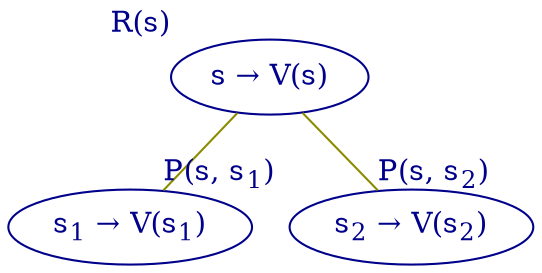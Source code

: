 /*
Run with the command: neato -n2 -Tpng -o mrp_bellman_tree.png mrp_bellman_tree.gv
*/

digraph mrp_bellman_tree
{
  S [pos="0,0", label=<s &#8594; V(s)>, shape=ellipse, xlp="0, -30", xlabel=<R(s)>, color=blue4, fontcolor=blue4]
  S1 [pos="-80,-120", label=<s<SUB>1</SUB> &#8594; V(s<SUB>1</SUB>)>, shape=ellipse, color=blue4, fontcolor=blue4]
  S2 [pos="80, -120", label=<s<SUB>2</SUB> &#8594; V(s<SUB>2</SUB>)>, shape=ellipse, color=blue4, fontcolor=blue4]
  S->S1 [headlabel=<P(s, s<SUB>1</SUB>)>, arrowhead=none, color=yellow4, fontcolor=blue4]
  S->S2 [headlabel=<P(s, s<SUB>2</SUB>)>, arrowhead=none, color=yellow4, fontcolor=blue4]
}
